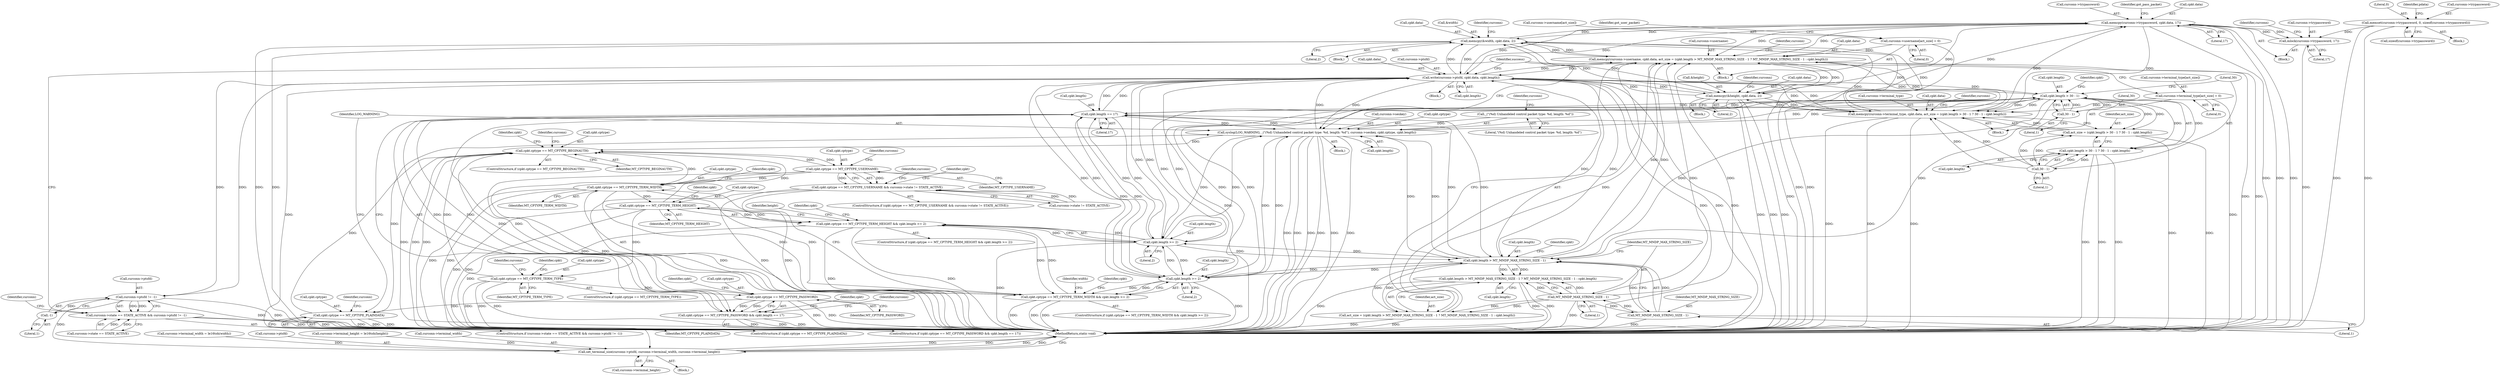 digraph "0_MAC-Telnet_b69d11727d4f0f8cf719c79e3fb700f55ca03e9a_1@API" {
"1000399" [label="(Call,memcpy(curconn->trypassword, cpkt.data, 17))"];
"1000394" [label="(Call,mlock(curconn->trypassword, 17))"];
"1000189" [label="(Call,memset(curconn->trypassword, 0, sizeof(curconn->trypassword)))"];
"1000399" [label="(Call,memcpy(curconn->trypassword, cpkt.data, 17))"];
"1000295" [label="(Call,memcpy(&width, cpkt.data, 2))"];
"1000247" [label="(Call,memcpy(curconn->username, cpkt.data, act_size = (cpkt.length > MT_MNDP_MAX_STRING_SIZE - 1 ? MT_MNDP_MAX_STRING_SIZE - 1 : cpkt.length)))"];
"1000270" [label="(Call,curconn->username[act_size] = 0)"];
"1000432" [label="(Call,write(curconn->ptsfd, cpkt.data, cpkt.length))"];
"1000425" [label="(Call,curconn->ptsfd != -1)"];
"1000429" [label="(Call,-1)"];
"1000326" [label="(Call,memcpy(&height, cpkt.data, 2))"];
"1000350" [label="(Call,memcpy(curconn->terminal_type, cpkt.data, act_size = (cpkt.length > 30 - 1 ? 30 - 1 : cpkt.length)))"];
"1000373" [label="(Call,curconn->terminal_type[act_size] = 0)"];
"1000357" [label="(Call,act_size = (cpkt.length > 30 - 1 ? 30 - 1 : cpkt.length))"];
"1000360" [label="(Call,cpkt.length > 30 - 1)"];
"1000388" [label="(Call,cpkt.length == 17)"];
"1000444" [label="(Call,syslog(LOG_WARNING, _(\"(%d) Unhandeled control packet type: %d, length: %d\"), curconn->seskey, cpkt.cptype, cpkt.length))"];
"1000446" [label="(Call,_(\"(%d) Unhandeled control packet type: %d, length: %d\"))"];
"1000412" [label="(Call,cpkt.cptype == MT_CPTYPE_PLAINDATA)"];
"1000383" [label="(Call,cpkt.cptype == MT_CPTYPE_PASSWORD)"];
"1000344" [label="(Call,cpkt.cptype == MT_CPTYPE_TERM_TYPE)"];
"1000314" [label="(Call,cpkt.cptype == MT_CPTYPE_TERM_HEIGHT)"];
"1000283" [label="(Call,cpkt.cptype == MT_CPTYPE_TERM_WIDTH)"];
"1000236" [label="(Call,cpkt.cptype == MT_CPTYPE_USERNAME)"];
"1000151" [label="(Call,cpkt.cptype == MT_CPTYPE_BEGINAUTH)"];
"1000288" [label="(Call,cpkt.length >= 2)"];
"1000319" [label="(Call,cpkt.length >= 2)"];
"1000257" [label="(Call,cpkt.length > MT_MNDP_MAX_STRING_SIZE - 1)"];
"1000261" [label="(Call,MT_MNDP_MAX_STRING_SIZE - 1)"];
"1000264" [label="(Call,MT_MNDP_MAX_STRING_SIZE - 1)"];
"1000364" [label="(Call,30 - 1)"];
"1000367" [label="(Call,30 - 1)"];
"1000254" [label="(Call,act_size = (cpkt.length > MT_MNDP_MAX_STRING_SIZE - 1 ? MT_MNDP_MAX_STRING_SIZE - 1 : cpkt.length))"];
"1000256" [label="(Call,cpkt.length > MT_MNDP_MAX_STRING_SIZE - 1 ? MT_MNDP_MAX_STRING_SIZE - 1 : cpkt.length)"];
"1000282" [label="(Call,cpkt.cptype == MT_CPTYPE_TERM_WIDTH && cpkt.length >= 2)"];
"1000313" [label="(Call,cpkt.cptype == MT_CPTYPE_TERM_HEIGHT && cpkt.length >= 2)"];
"1000359" [label="(Call,cpkt.length > 30 - 1 ? 30 - 1 : cpkt.length)"];
"1000382" [label="(Call,cpkt.cptype == MT_CPTYPE_PASSWORD && cpkt.length == 17)"];
"1000235" [label="(Call,cpkt.cptype == MT_CPTYPE_USERNAME && curconn->state != STATE_ACTIVE)"];
"1000419" [label="(Call,curconn->state == STATE_ACTIVE && curconn->ptsfd != -1)"];
"1000483" [label="(Call,set_terminal_size(curconn->ptsfd, curconn->terminal_width, curconn->terminal_height))"];
"1000432" [label="(Call,write(curconn->ptsfd, cpkt.data, cpkt.length))"];
"1000422" [label="(Identifier,curconn)"];
"1000351" [label="(Call,curconn->terminal_type)"];
"1000419" [label="(Call,curconn->state == STATE_ACTIVE && curconn->ptsfd != -1)"];
"1000433" [label="(Call,curconn->ptsfd)"];
"1000490" [label="(Call,curconn->terminal_height)"];
"1000365" [label="(Literal,30)"];
"1000162" [label="(Identifier,curconn)"];
"1000193" [label="(Literal,0)"];
"1000295" [label="(Call,memcpy(&width, cpkt.data, 2))"];
"1000324" [label="(Block,)"];
"1000401" [label="(Identifier,curconn)"];
"1000387" [label="(Identifier,MT_CPTYPE_PASSWORD)"];
"1000287" [label="(Identifier,MT_CPTYPE_TERM_WIDTH)"];
"1000400" [label="(Call,curconn->trypassword)"];
"1000327" [label="(Call,&height)"];
"1000152" [label="(Call,cpkt.cptype)"];
"1000254" [label="(Call,act_size = (cpkt.length > MT_MNDP_MAX_STRING_SIZE - 1 ? MT_MNDP_MAX_STRING_SIZE - 1 : cpkt.length))"];
"1000302" [label="(Call,curconn->terminal_width = le16toh(width))"];
"1000243" [label="(Identifier,curconn)"];
"1000406" [label="(Literal,17)"];
"1000194" [label="(Call,sizeof(curconn->trypassword))"];
"1000448" [label="(Call,curconn->seskey)"];
"1000296" [label="(Call,&width)"];
"1000431" [label="(Block,)"];
"1000262" [label="(Identifier,MT_MNDP_MAX_STRING_SIZE)"];
"1000255" [label="(Identifier,act_size)"];
"1000335" [label="(Identifier,curconn)"];
"1000390" [label="(Identifier,cpkt)"];
"1000297" [label="(Identifier,width)"];
"1000454" [label="(Call,cpkt.length)"];
"1000200" [label="(Identifier,pdata)"];
"1000267" [label="(Call,cpkt.length)"];
"1000301" [label="(Literal,2)"];
"1000352" [label="(Identifier,curconn)"];
"1000328" [label="(Identifier,height)"];
"1000354" [label="(Call,cpkt.data)"];
"1000326" [label="(Call,memcpy(&height, cpkt.data, 2))"];
"1000346" [label="(Identifier,cpkt)"];
"1000434" [label="(Identifier,curconn)"];
"1000314" [label="(Call,cpkt.cptype == MT_CPTYPE_TERM_HEIGHT)"];
"1000321" [label="(Identifier,cpkt)"];
"1000348" [label="(Identifier,MT_CPTYPE_TERM_TYPE)"];
"1000382" [label="(Call,cpkt.cptype == MT_CPTYPE_PASSWORD && cpkt.length == 17)"];
"1000251" [label="(Call,cpkt.data)"];
"1000413" [label="(Call,cpkt.cptype)"];
"1000320" [label="(Call,cpkt.length)"];
"1000281" [label="(ControlStructure,if (cpkt.cptype == MT_CPTYPE_TERM_WIDTH && cpkt.length >= 2))"];
"1000248" [label="(Call,curconn->username)"];
"1000361" [label="(Call,cpkt.length)"];
"1000234" [label="(ControlStructure,if (cpkt.cptype == MT_CPTYPE_USERNAME && curconn->state != STATE_ACTIVE))"];
"1000288" [label="(Call,cpkt.length >= 2)"];
"1000318" [label="(Identifier,MT_CPTYPE_TERM_HEIGHT)"];
"1000261" [label="(Call,MT_MNDP_MAX_STRING_SIZE - 1)"];
"1000258" [label="(Call,cpkt.length)"];
"1000273" [label="(Identifier,curconn)"];
"1000268" [label="(Identifier,cpkt)"];
"1000449" [label="(Identifier,curconn)"];
"1000323" [label="(Literal,2)"];
"1000349" [label="(Block,)"];
"1000414" [label="(Identifier,cpkt)"];
"1000241" [label="(Call,curconn->state != STATE_ACTIVE)"];
"1000408" [label="(Identifier,got_pass_packet)"];
"1000304" [label="(Identifier,curconn)"];
"1000292" [label="(Literal,2)"];
"1000266" [label="(Literal,1)"];
"1000270" [label="(Call,curconn->username[act_size] = 0)"];
"1000367" [label="(Call,30 - 1)"];
"1000284" [label="(Call,cpkt.cptype)"];
"1000371" [label="(Identifier,cpkt)"];
"1000360" [label="(Call,cpkt.length > 30 - 1)"];
"1000359" [label="(Call,cpkt.length > 30 - 1 ? 30 - 1 : cpkt.length)"];
"1000416" [label="(Identifier,MT_CPTYPE_PLAINDATA)"];
"1000384" [label="(Call,cpkt.cptype)"];
"1000376" [label="(Identifier,curconn)"];
"1000357" [label="(Call,act_size = (cpkt.length > 30 - 1 ? 30 - 1 : cpkt.length))"];
"1000385" [label="(Identifier,cpkt)"];
"1000315" [label="(Call,cpkt.cptype)"];
"1000240" [label="(Identifier,MT_CPTYPE_USERNAME)"];
"1000236" [label="(Call,cpkt.cptype == MT_CPTYPE_USERNAME)"];
"1000235" [label="(Call,cpkt.cptype == MT_CPTYPE_USERNAME && curconn->state != STATE_ACTIVE)"];
"1000290" [label="(Identifier,cpkt)"];
"1000425" [label="(Call,curconn->ptsfd != -1)"];
"1000399" [label="(Call,memcpy(curconn->trypassword, cpkt.data, 17))"];
"1000447" [label="(Literal,\"(%d) Unhandeled control packet type: %d, length: %d\")"];
"1000150" [label="(ControlStructure,if (cpkt.cptype == MT_CPTYPE_BEGINAUTH))"];
"1000436" [label="(Call,cpkt.data)"];
"1000458" [label="(Identifier,success)"];
"1000389" [label="(Call,cpkt.length)"];
"1000283" [label="(Call,cpkt.cptype == MT_CPTYPE_TERM_WIDTH)"];
"1000265" [label="(Identifier,MT_MNDP_MAX_STRING_SIZE)"];
"1000289" [label="(Call,cpkt.length)"];
"1000316" [label="(Identifier,cpkt)"];
"1000151" [label="(Call,cpkt.cptype == MT_CPTYPE_BEGINAUTH)"];
"1000482" [label="(Block,)"];
"1000430" [label="(Literal,1)"];
"1000394" [label="(Call,mlock(curconn->trypassword, 17))"];
"1000443" [label="(Block,)"];
"1000451" [label="(Call,cpkt.cptype)"];
"1000164" [label="(Block,)"];
"1000446" [label="(Call,_(\"(%d) Unhandeled control packet type: %d, length: %d\"))"];
"1000370" [label="(Call,cpkt.length)"];
"1000383" [label="(Call,cpkt.cptype == MT_CPTYPE_PASSWORD)"];
"1000364" [label="(Call,30 - 1)"];
"1000373" [label="(Call,curconn->terminal_type[act_size] = 0)"];
"1000412" [label="(Call,cpkt.cptype == MT_CPTYPE_PLAINDATA)"];
"1000332" [label="(Literal,2)"];
"1000257" [label="(Call,cpkt.length > MT_MNDP_MAX_STRING_SIZE - 1)"];
"1000343" [label="(ControlStructure,if (cpkt.cptype == MT_CPTYPE_TERM_TYPE))"];
"1000249" [label="(Identifier,curconn)"];
"1000493" [label="(MethodReturn,static void)"];
"1000429" [label="(Call,-1)"];
"1000444" [label="(Call,syslog(LOG_WARNING, _(\"(%d) Unhandeled control packet type: %d, length: %d\"), curconn->seskey, cpkt.cptype, cpkt.length))"];
"1000278" [label="(Identifier,got_user_packet)"];
"1000398" [label="(Literal,17)"];
"1000298" [label="(Call,cpkt.data)"];
"1000256" [label="(Call,cpkt.length > MT_MNDP_MAX_STRING_SIZE - 1 ? MT_MNDP_MAX_STRING_SIZE - 1 : cpkt.length)"];
"1000271" [label="(Call,curconn->username[act_size])"];
"1000368" [label="(Literal,30)"];
"1000237" [label="(Call,cpkt.cptype)"];
"1000439" [label="(Call,cpkt.length)"];
"1000246" [label="(Block,)"];
"1000445" [label="(Identifier,LOG_WARNING)"];
"1000381" [label="(ControlStructure,if (cpkt.cptype == MT_CPTYPE_PASSWORD && cpkt.length == 17))"];
"1000369" [label="(Literal,1)"];
"1000285" [label="(Identifier,cpkt)"];
"1000312" [label="(ControlStructure,if (cpkt.cptype == MT_CPTYPE_TERM_HEIGHT && cpkt.length >= 2))"];
"1000403" [label="(Call,cpkt.data)"];
"1000238" [label="(Identifier,cpkt)"];
"1000483" [label="(Call,set_terminal_size(curconn->ptsfd, curconn->terminal_width, curconn->terminal_height))"];
"1000329" [label="(Call,cpkt.data)"];
"1000189" [label="(Call,memset(curconn->trypassword, 0, sizeof(curconn->trypassword)))"];
"1000276" [label="(Literal,0)"];
"1000396" [label="(Identifier,curconn)"];
"1000393" [label="(Block,)"];
"1000374" [label="(Call,curconn->terminal_type[act_size])"];
"1000392" [label="(Literal,17)"];
"1000282" [label="(Call,cpkt.cptype == MT_CPTYPE_TERM_WIDTH && cpkt.length >= 2)"];
"1000388" [label="(Call,cpkt.length == 17)"];
"1000395" [label="(Call,curconn->trypassword)"];
"1000358" [label="(Identifier,act_size)"];
"1000264" [label="(Call,MT_MNDP_MAX_STRING_SIZE - 1)"];
"1000190" [label="(Call,curconn->trypassword)"];
"1000313" [label="(Call,cpkt.cptype == MT_CPTYPE_TERM_HEIGHT && cpkt.length >= 2)"];
"1000418" [label="(ControlStructure,if (curconn->state == STATE_ACTIVE && curconn->ptsfd != -1))"];
"1000350" [label="(Call,memcpy(curconn->terminal_type, cpkt.data, act_size = (cpkt.length > 30 - 1 ? 30 - 1 : cpkt.length)))"];
"1000293" [label="(Block,)"];
"1000379" [label="(Literal,0)"];
"1000484" [label="(Call,curconn->ptsfd)"];
"1000247" [label="(Call,memcpy(curconn->username, cpkt.data, act_size = (cpkt.length > MT_MNDP_MAX_STRING_SIZE - 1 ? MT_MNDP_MAX_STRING_SIZE - 1 : cpkt.length)))"];
"1000345" [label="(Call,cpkt.cptype)"];
"1000155" [label="(Identifier,MT_CPTYPE_BEGINAUTH)"];
"1000319" [label="(Call,cpkt.length >= 2)"];
"1000426" [label="(Call,curconn->ptsfd)"];
"1000263" [label="(Literal,1)"];
"1000333" [label="(Call,curconn->terminal_height = le16toh(height))"];
"1000344" [label="(Call,cpkt.cptype == MT_CPTYPE_TERM_TYPE)"];
"1000366" [label="(Literal,1)"];
"1000420" [label="(Call,curconn->state == STATE_ACTIVE)"];
"1000487" [label="(Call,curconn->terminal_width)"];
"1000411" [label="(ControlStructure,if (cpkt.cptype == MT_CPTYPE_PLAINDATA))"];
"1000399" -> "1000393"  [label="AST: "];
"1000399" -> "1000406"  [label="CFG: "];
"1000400" -> "1000399"  [label="AST: "];
"1000403" -> "1000399"  [label="AST: "];
"1000406" -> "1000399"  [label="AST: "];
"1000408" -> "1000399"  [label="CFG: "];
"1000399" -> "1000493"  [label="DDG: "];
"1000399" -> "1000493"  [label="DDG: "];
"1000399" -> "1000493"  [label="DDG: "];
"1000399" -> "1000247"  [label="DDG: "];
"1000399" -> "1000295"  [label="DDG: "];
"1000399" -> "1000326"  [label="DDG: "];
"1000399" -> "1000350"  [label="DDG: "];
"1000399" -> "1000394"  [label="DDG: "];
"1000394" -> "1000399"  [label="DDG: "];
"1000295" -> "1000399"  [label="DDG: "];
"1000247" -> "1000399"  [label="DDG: "];
"1000432" -> "1000399"  [label="DDG: "];
"1000326" -> "1000399"  [label="DDG: "];
"1000350" -> "1000399"  [label="DDG: "];
"1000399" -> "1000432"  [label="DDG: "];
"1000394" -> "1000393"  [label="AST: "];
"1000394" -> "1000398"  [label="CFG: "];
"1000395" -> "1000394"  [label="AST: "];
"1000398" -> "1000394"  [label="AST: "];
"1000401" -> "1000394"  [label="CFG: "];
"1000394" -> "1000493"  [label="DDG: "];
"1000189" -> "1000394"  [label="DDG: "];
"1000189" -> "1000164"  [label="AST: "];
"1000189" -> "1000194"  [label="CFG: "];
"1000190" -> "1000189"  [label="AST: "];
"1000193" -> "1000189"  [label="AST: "];
"1000194" -> "1000189"  [label="AST: "];
"1000200" -> "1000189"  [label="CFG: "];
"1000189" -> "1000493"  [label="DDG: "];
"1000189" -> "1000493"  [label="DDG: "];
"1000295" -> "1000293"  [label="AST: "];
"1000295" -> "1000301"  [label="CFG: "];
"1000296" -> "1000295"  [label="AST: "];
"1000298" -> "1000295"  [label="AST: "];
"1000301" -> "1000295"  [label="AST: "];
"1000304" -> "1000295"  [label="CFG: "];
"1000295" -> "1000493"  [label="DDG: "];
"1000295" -> "1000493"  [label="DDG: "];
"1000295" -> "1000493"  [label="DDG: "];
"1000295" -> "1000247"  [label="DDG: "];
"1000247" -> "1000295"  [label="DDG: "];
"1000432" -> "1000295"  [label="DDG: "];
"1000326" -> "1000295"  [label="DDG: "];
"1000350" -> "1000295"  [label="DDG: "];
"1000295" -> "1000326"  [label="DDG: "];
"1000295" -> "1000350"  [label="DDG: "];
"1000295" -> "1000432"  [label="DDG: "];
"1000247" -> "1000246"  [label="AST: "];
"1000247" -> "1000254"  [label="CFG: "];
"1000248" -> "1000247"  [label="AST: "];
"1000251" -> "1000247"  [label="AST: "];
"1000254" -> "1000247"  [label="AST: "];
"1000273" -> "1000247"  [label="CFG: "];
"1000247" -> "1000493"  [label="DDG: "];
"1000247" -> "1000493"  [label="DDG: "];
"1000247" -> "1000493"  [label="DDG: "];
"1000270" -> "1000247"  [label="DDG: "];
"1000432" -> "1000247"  [label="DDG: "];
"1000326" -> "1000247"  [label="DDG: "];
"1000350" -> "1000247"  [label="DDG: "];
"1000254" -> "1000247"  [label="DDG: "];
"1000264" -> "1000247"  [label="DDG: "];
"1000264" -> "1000247"  [label="DDG: "];
"1000257" -> "1000247"  [label="DDG: "];
"1000257" -> "1000247"  [label="DDG: "];
"1000247" -> "1000326"  [label="DDG: "];
"1000247" -> "1000350"  [label="DDG: "];
"1000247" -> "1000432"  [label="DDG: "];
"1000270" -> "1000246"  [label="AST: "];
"1000270" -> "1000276"  [label="CFG: "];
"1000271" -> "1000270"  [label="AST: "];
"1000276" -> "1000270"  [label="AST: "];
"1000278" -> "1000270"  [label="CFG: "];
"1000270" -> "1000493"  [label="DDG: "];
"1000432" -> "1000431"  [label="AST: "];
"1000432" -> "1000439"  [label="CFG: "];
"1000433" -> "1000432"  [label="AST: "];
"1000436" -> "1000432"  [label="AST: "];
"1000439" -> "1000432"  [label="AST: "];
"1000458" -> "1000432"  [label="CFG: "];
"1000432" -> "1000493"  [label="DDG: "];
"1000432" -> "1000493"  [label="DDG: "];
"1000432" -> "1000493"  [label="DDG: "];
"1000432" -> "1000493"  [label="DDG: "];
"1000432" -> "1000257"  [label="DDG: "];
"1000432" -> "1000288"  [label="DDG: "];
"1000432" -> "1000319"  [label="DDG: "];
"1000432" -> "1000326"  [label="DDG: "];
"1000432" -> "1000350"  [label="DDG: "];
"1000432" -> "1000360"  [label="DDG: "];
"1000432" -> "1000388"  [label="DDG: "];
"1000432" -> "1000425"  [label="DDG: "];
"1000425" -> "1000432"  [label="DDG: "];
"1000326" -> "1000432"  [label="DDG: "];
"1000350" -> "1000432"  [label="DDG: "];
"1000388" -> "1000432"  [label="DDG: "];
"1000444" -> "1000432"  [label="DDG: "];
"1000288" -> "1000432"  [label="DDG: "];
"1000319" -> "1000432"  [label="DDG: "];
"1000360" -> "1000432"  [label="DDG: "];
"1000257" -> "1000432"  [label="DDG: "];
"1000432" -> "1000444"  [label="DDG: "];
"1000432" -> "1000483"  [label="DDG: "];
"1000425" -> "1000419"  [label="AST: "];
"1000425" -> "1000429"  [label="CFG: "];
"1000426" -> "1000425"  [label="AST: "];
"1000429" -> "1000425"  [label="AST: "];
"1000419" -> "1000425"  [label="CFG: "];
"1000425" -> "1000493"  [label="DDG: "];
"1000425" -> "1000493"  [label="DDG: "];
"1000425" -> "1000419"  [label="DDG: "];
"1000425" -> "1000419"  [label="DDG: "];
"1000429" -> "1000425"  [label="DDG: "];
"1000425" -> "1000483"  [label="DDG: "];
"1000429" -> "1000430"  [label="CFG: "];
"1000430" -> "1000429"  [label="AST: "];
"1000326" -> "1000324"  [label="AST: "];
"1000326" -> "1000332"  [label="CFG: "];
"1000327" -> "1000326"  [label="AST: "];
"1000329" -> "1000326"  [label="AST: "];
"1000332" -> "1000326"  [label="AST: "];
"1000335" -> "1000326"  [label="CFG: "];
"1000326" -> "1000493"  [label="DDG: "];
"1000326" -> "1000493"  [label="DDG: "];
"1000326" -> "1000493"  [label="DDG: "];
"1000350" -> "1000326"  [label="DDG: "];
"1000326" -> "1000350"  [label="DDG: "];
"1000350" -> "1000349"  [label="AST: "];
"1000350" -> "1000357"  [label="CFG: "];
"1000351" -> "1000350"  [label="AST: "];
"1000354" -> "1000350"  [label="AST: "];
"1000357" -> "1000350"  [label="AST: "];
"1000376" -> "1000350"  [label="CFG: "];
"1000350" -> "1000493"  [label="DDG: "];
"1000350" -> "1000493"  [label="DDG: "];
"1000350" -> "1000493"  [label="DDG: "];
"1000373" -> "1000350"  [label="DDG: "];
"1000357" -> "1000350"  [label="DDG: "];
"1000360" -> "1000350"  [label="DDG: "];
"1000360" -> "1000350"  [label="DDG: "];
"1000367" -> "1000350"  [label="DDG: "];
"1000367" -> "1000350"  [label="DDG: "];
"1000373" -> "1000349"  [label="AST: "];
"1000373" -> "1000379"  [label="CFG: "];
"1000374" -> "1000373"  [label="AST: "];
"1000379" -> "1000373"  [label="AST: "];
"1000458" -> "1000373"  [label="CFG: "];
"1000373" -> "1000493"  [label="DDG: "];
"1000357" -> "1000359"  [label="CFG: "];
"1000358" -> "1000357"  [label="AST: "];
"1000359" -> "1000357"  [label="AST: "];
"1000357" -> "1000493"  [label="DDG: "];
"1000357" -> "1000493"  [label="DDG: "];
"1000360" -> "1000357"  [label="DDG: "];
"1000360" -> "1000357"  [label="DDG: "];
"1000367" -> "1000357"  [label="DDG: "];
"1000367" -> "1000357"  [label="DDG: "];
"1000360" -> "1000359"  [label="AST: "];
"1000360" -> "1000364"  [label="CFG: "];
"1000361" -> "1000360"  [label="AST: "];
"1000364" -> "1000360"  [label="AST: "];
"1000368" -> "1000360"  [label="CFG: "];
"1000371" -> "1000360"  [label="CFG: "];
"1000360" -> "1000257"  [label="DDG: "];
"1000360" -> "1000288"  [label="DDG: "];
"1000360" -> "1000319"  [label="DDG: "];
"1000388" -> "1000360"  [label="DDG: "];
"1000444" -> "1000360"  [label="DDG: "];
"1000288" -> "1000360"  [label="DDG: "];
"1000319" -> "1000360"  [label="DDG: "];
"1000257" -> "1000360"  [label="DDG: "];
"1000364" -> "1000360"  [label="DDG: "];
"1000364" -> "1000360"  [label="DDG: "];
"1000360" -> "1000359"  [label="DDG: "];
"1000360" -> "1000359"  [label="DDG: "];
"1000360" -> "1000388"  [label="DDG: "];
"1000360" -> "1000444"  [label="DDG: "];
"1000388" -> "1000382"  [label="AST: "];
"1000388" -> "1000392"  [label="CFG: "];
"1000389" -> "1000388"  [label="AST: "];
"1000392" -> "1000388"  [label="AST: "];
"1000382" -> "1000388"  [label="CFG: "];
"1000388" -> "1000493"  [label="DDG: "];
"1000388" -> "1000257"  [label="DDG: "];
"1000388" -> "1000288"  [label="DDG: "];
"1000388" -> "1000319"  [label="DDG: "];
"1000388" -> "1000382"  [label="DDG: "];
"1000388" -> "1000382"  [label="DDG: "];
"1000444" -> "1000388"  [label="DDG: "];
"1000288" -> "1000388"  [label="DDG: "];
"1000319" -> "1000388"  [label="DDG: "];
"1000257" -> "1000388"  [label="DDG: "];
"1000388" -> "1000444"  [label="DDG: "];
"1000444" -> "1000443"  [label="AST: "];
"1000444" -> "1000454"  [label="CFG: "];
"1000445" -> "1000444"  [label="AST: "];
"1000446" -> "1000444"  [label="AST: "];
"1000448" -> "1000444"  [label="AST: "];
"1000451" -> "1000444"  [label="AST: "];
"1000454" -> "1000444"  [label="AST: "];
"1000458" -> "1000444"  [label="CFG: "];
"1000444" -> "1000493"  [label="DDG: "];
"1000444" -> "1000493"  [label="DDG: "];
"1000444" -> "1000493"  [label="DDG: "];
"1000444" -> "1000493"  [label="DDG: "];
"1000444" -> "1000493"  [label="DDG: "];
"1000444" -> "1000493"  [label="DDG: "];
"1000444" -> "1000151"  [label="DDG: "];
"1000444" -> "1000257"  [label="DDG: "];
"1000444" -> "1000288"  [label="DDG: "];
"1000444" -> "1000319"  [label="DDG: "];
"1000446" -> "1000444"  [label="DDG: "];
"1000412" -> "1000444"  [label="DDG: "];
"1000288" -> "1000444"  [label="DDG: "];
"1000319" -> "1000444"  [label="DDG: "];
"1000257" -> "1000444"  [label="DDG: "];
"1000446" -> "1000447"  [label="CFG: "];
"1000447" -> "1000446"  [label="AST: "];
"1000449" -> "1000446"  [label="CFG: "];
"1000412" -> "1000411"  [label="AST: "];
"1000412" -> "1000416"  [label="CFG: "];
"1000413" -> "1000412"  [label="AST: "];
"1000416" -> "1000412"  [label="AST: "];
"1000422" -> "1000412"  [label="CFG: "];
"1000445" -> "1000412"  [label="CFG: "];
"1000412" -> "1000493"  [label="DDG: "];
"1000412" -> "1000493"  [label="DDG: "];
"1000412" -> "1000493"  [label="DDG: "];
"1000412" -> "1000151"  [label="DDG: "];
"1000383" -> "1000412"  [label="DDG: "];
"1000383" -> "1000382"  [label="AST: "];
"1000383" -> "1000387"  [label="CFG: "];
"1000384" -> "1000383"  [label="AST: "];
"1000387" -> "1000383"  [label="AST: "];
"1000390" -> "1000383"  [label="CFG: "];
"1000382" -> "1000383"  [label="CFG: "];
"1000383" -> "1000493"  [label="DDG: "];
"1000383" -> "1000493"  [label="DDG: "];
"1000383" -> "1000151"  [label="DDG: "];
"1000383" -> "1000382"  [label="DDG: "];
"1000383" -> "1000382"  [label="DDG: "];
"1000344" -> "1000383"  [label="DDG: "];
"1000344" -> "1000343"  [label="AST: "];
"1000344" -> "1000348"  [label="CFG: "];
"1000345" -> "1000344"  [label="AST: "];
"1000348" -> "1000344"  [label="AST: "];
"1000352" -> "1000344"  [label="CFG: "];
"1000385" -> "1000344"  [label="CFG: "];
"1000344" -> "1000493"  [label="DDG: "];
"1000344" -> "1000493"  [label="DDG: "];
"1000344" -> "1000493"  [label="DDG: "];
"1000344" -> "1000151"  [label="DDG: "];
"1000314" -> "1000344"  [label="DDG: "];
"1000314" -> "1000313"  [label="AST: "];
"1000314" -> "1000318"  [label="CFG: "];
"1000315" -> "1000314"  [label="AST: "];
"1000318" -> "1000314"  [label="AST: "];
"1000321" -> "1000314"  [label="CFG: "];
"1000313" -> "1000314"  [label="CFG: "];
"1000314" -> "1000493"  [label="DDG: "];
"1000314" -> "1000493"  [label="DDG: "];
"1000314" -> "1000151"  [label="DDG: "];
"1000314" -> "1000313"  [label="DDG: "];
"1000314" -> "1000313"  [label="DDG: "];
"1000283" -> "1000314"  [label="DDG: "];
"1000283" -> "1000282"  [label="AST: "];
"1000283" -> "1000287"  [label="CFG: "];
"1000284" -> "1000283"  [label="AST: "];
"1000287" -> "1000283"  [label="AST: "];
"1000290" -> "1000283"  [label="CFG: "];
"1000282" -> "1000283"  [label="CFG: "];
"1000283" -> "1000493"  [label="DDG: "];
"1000283" -> "1000493"  [label="DDG: "];
"1000283" -> "1000151"  [label="DDG: "];
"1000283" -> "1000282"  [label="DDG: "];
"1000283" -> "1000282"  [label="DDG: "];
"1000236" -> "1000283"  [label="DDG: "];
"1000236" -> "1000235"  [label="AST: "];
"1000236" -> "1000240"  [label="CFG: "];
"1000237" -> "1000236"  [label="AST: "];
"1000240" -> "1000236"  [label="AST: "];
"1000243" -> "1000236"  [label="CFG: "];
"1000235" -> "1000236"  [label="CFG: "];
"1000236" -> "1000493"  [label="DDG: "];
"1000236" -> "1000493"  [label="DDG: "];
"1000236" -> "1000151"  [label="DDG: "];
"1000236" -> "1000235"  [label="DDG: "];
"1000236" -> "1000235"  [label="DDG: "];
"1000151" -> "1000236"  [label="DDG: "];
"1000151" -> "1000150"  [label="AST: "];
"1000151" -> "1000155"  [label="CFG: "];
"1000152" -> "1000151"  [label="AST: "];
"1000155" -> "1000151"  [label="AST: "];
"1000162" -> "1000151"  [label="CFG: "];
"1000238" -> "1000151"  [label="CFG: "];
"1000151" -> "1000493"  [label="DDG: "];
"1000151" -> "1000493"  [label="DDG: "];
"1000151" -> "1000493"  [label="DDG: "];
"1000288" -> "1000282"  [label="AST: "];
"1000288" -> "1000292"  [label="CFG: "];
"1000289" -> "1000288"  [label="AST: "];
"1000292" -> "1000288"  [label="AST: "];
"1000282" -> "1000288"  [label="CFG: "];
"1000288" -> "1000493"  [label="DDG: "];
"1000288" -> "1000257"  [label="DDG: "];
"1000288" -> "1000282"  [label="DDG: "];
"1000288" -> "1000282"  [label="DDG: "];
"1000319" -> "1000288"  [label="DDG: "];
"1000257" -> "1000288"  [label="DDG: "];
"1000288" -> "1000319"  [label="DDG: "];
"1000319" -> "1000313"  [label="AST: "];
"1000319" -> "1000323"  [label="CFG: "];
"1000320" -> "1000319"  [label="AST: "];
"1000323" -> "1000319"  [label="AST: "];
"1000313" -> "1000319"  [label="CFG: "];
"1000319" -> "1000493"  [label="DDG: "];
"1000319" -> "1000257"  [label="DDG: "];
"1000319" -> "1000313"  [label="DDG: "];
"1000319" -> "1000313"  [label="DDG: "];
"1000257" -> "1000319"  [label="DDG: "];
"1000257" -> "1000256"  [label="AST: "];
"1000257" -> "1000261"  [label="CFG: "];
"1000258" -> "1000257"  [label="AST: "];
"1000261" -> "1000257"  [label="AST: "];
"1000265" -> "1000257"  [label="CFG: "];
"1000268" -> "1000257"  [label="CFG: "];
"1000257" -> "1000254"  [label="DDG: "];
"1000257" -> "1000254"  [label="DDG: "];
"1000261" -> "1000257"  [label="DDG: "];
"1000261" -> "1000257"  [label="DDG: "];
"1000257" -> "1000256"  [label="DDG: "];
"1000257" -> "1000256"  [label="DDG: "];
"1000261" -> "1000263"  [label="CFG: "];
"1000262" -> "1000261"  [label="AST: "];
"1000263" -> "1000261"  [label="AST: "];
"1000261" -> "1000493"  [label="DDG: "];
"1000264" -> "1000261"  [label="DDG: "];
"1000261" -> "1000264"  [label="DDG: "];
"1000264" -> "1000256"  [label="AST: "];
"1000264" -> "1000266"  [label="CFG: "];
"1000265" -> "1000264"  [label="AST: "];
"1000266" -> "1000264"  [label="AST: "];
"1000256" -> "1000264"  [label="CFG: "];
"1000264" -> "1000493"  [label="DDG: "];
"1000264" -> "1000254"  [label="DDG: "];
"1000264" -> "1000254"  [label="DDG: "];
"1000264" -> "1000256"  [label="DDG: "];
"1000264" -> "1000256"  [label="DDG: "];
"1000364" -> "1000366"  [label="CFG: "];
"1000365" -> "1000364"  [label="AST: "];
"1000366" -> "1000364"  [label="AST: "];
"1000367" -> "1000359"  [label="AST: "];
"1000367" -> "1000369"  [label="CFG: "];
"1000368" -> "1000367"  [label="AST: "];
"1000369" -> "1000367"  [label="AST: "];
"1000359" -> "1000367"  [label="CFG: "];
"1000367" -> "1000359"  [label="DDG: "];
"1000367" -> "1000359"  [label="DDG: "];
"1000254" -> "1000256"  [label="CFG: "];
"1000255" -> "1000254"  [label="AST: "];
"1000256" -> "1000254"  [label="AST: "];
"1000254" -> "1000493"  [label="DDG: "];
"1000254" -> "1000493"  [label="DDG: "];
"1000256" -> "1000267"  [label="CFG: "];
"1000267" -> "1000256"  [label="AST: "];
"1000256" -> "1000493"  [label="DDG: "];
"1000256" -> "1000493"  [label="DDG: "];
"1000256" -> "1000493"  [label="DDG: "];
"1000282" -> "1000281"  [label="AST: "];
"1000297" -> "1000282"  [label="CFG: "];
"1000316" -> "1000282"  [label="CFG: "];
"1000282" -> "1000493"  [label="DDG: "];
"1000282" -> "1000493"  [label="DDG: "];
"1000282" -> "1000493"  [label="DDG: "];
"1000313" -> "1000282"  [label="DDG: "];
"1000282" -> "1000313"  [label="DDG: "];
"1000313" -> "1000312"  [label="AST: "];
"1000328" -> "1000313"  [label="CFG: "];
"1000346" -> "1000313"  [label="CFG: "];
"1000313" -> "1000493"  [label="DDG: "];
"1000313" -> "1000493"  [label="DDG: "];
"1000313" -> "1000493"  [label="DDG: "];
"1000359" -> "1000370"  [label="CFG: "];
"1000370" -> "1000359"  [label="AST: "];
"1000359" -> "1000493"  [label="DDG: "];
"1000359" -> "1000493"  [label="DDG: "];
"1000359" -> "1000493"  [label="DDG: "];
"1000382" -> "1000381"  [label="AST: "];
"1000396" -> "1000382"  [label="CFG: "];
"1000414" -> "1000382"  [label="CFG: "];
"1000382" -> "1000493"  [label="DDG: "];
"1000382" -> "1000493"  [label="DDG: "];
"1000382" -> "1000493"  [label="DDG: "];
"1000235" -> "1000234"  [label="AST: "];
"1000235" -> "1000241"  [label="CFG: "];
"1000241" -> "1000235"  [label="AST: "];
"1000249" -> "1000235"  [label="CFG: "];
"1000285" -> "1000235"  [label="CFG: "];
"1000235" -> "1000493"  [label="DDG: "];
"1000235" -> "1000493"  [label="DDG: "];
"1000235" -> "1000493"  [label="DDG: "];
"1000241" -> "1000235"  [label="DDG: "];
"1000241" -> "1000235"  [label="DDG: "];
"1000419" -> "1000418"  [label="AST: "];
"1000419" -> "1000420"  [label="CFG: "];
"1000420" -> "1000419"  [label="AST: "];
"1000434" -> "1000419"  [label="CFG: "];
"1000458" -> "1000419"  [label="CFG: "];
"1000419" -> "1000493"  [label="DDG: "];
"1000419" -> "1000493"  [label="DDG: "];
"1000420" -> "1000419"  [label="DDG: "];
"1000420" -> "1000419"  [label="DDG: "];
"1000483" -> "1000482"  [label="AST: "];
"1000483" -> "1000490"  [label="CFG: "];
"1000484" -> "1000483"  [label="AST: "];
"1000487" -> "1000483"  [label="AST: "];
"1000490" -> "1000483"  [label="AST: "];
"1000493" -> "1000483"  [label="CFG: "];
"1000483" -> "1000493"  [label="DDG: "];
"1000483" -> "1000493"  [label="DDG: "];
"1000483" -> "1000493"  [label="DDG: "];
"1000483" -> "1000493"  [label="DDG: "];
"1000302" -> "1000483"  [label="DDG: "];
"1000333" -> "1000483"  [label="DDG: "];
}
